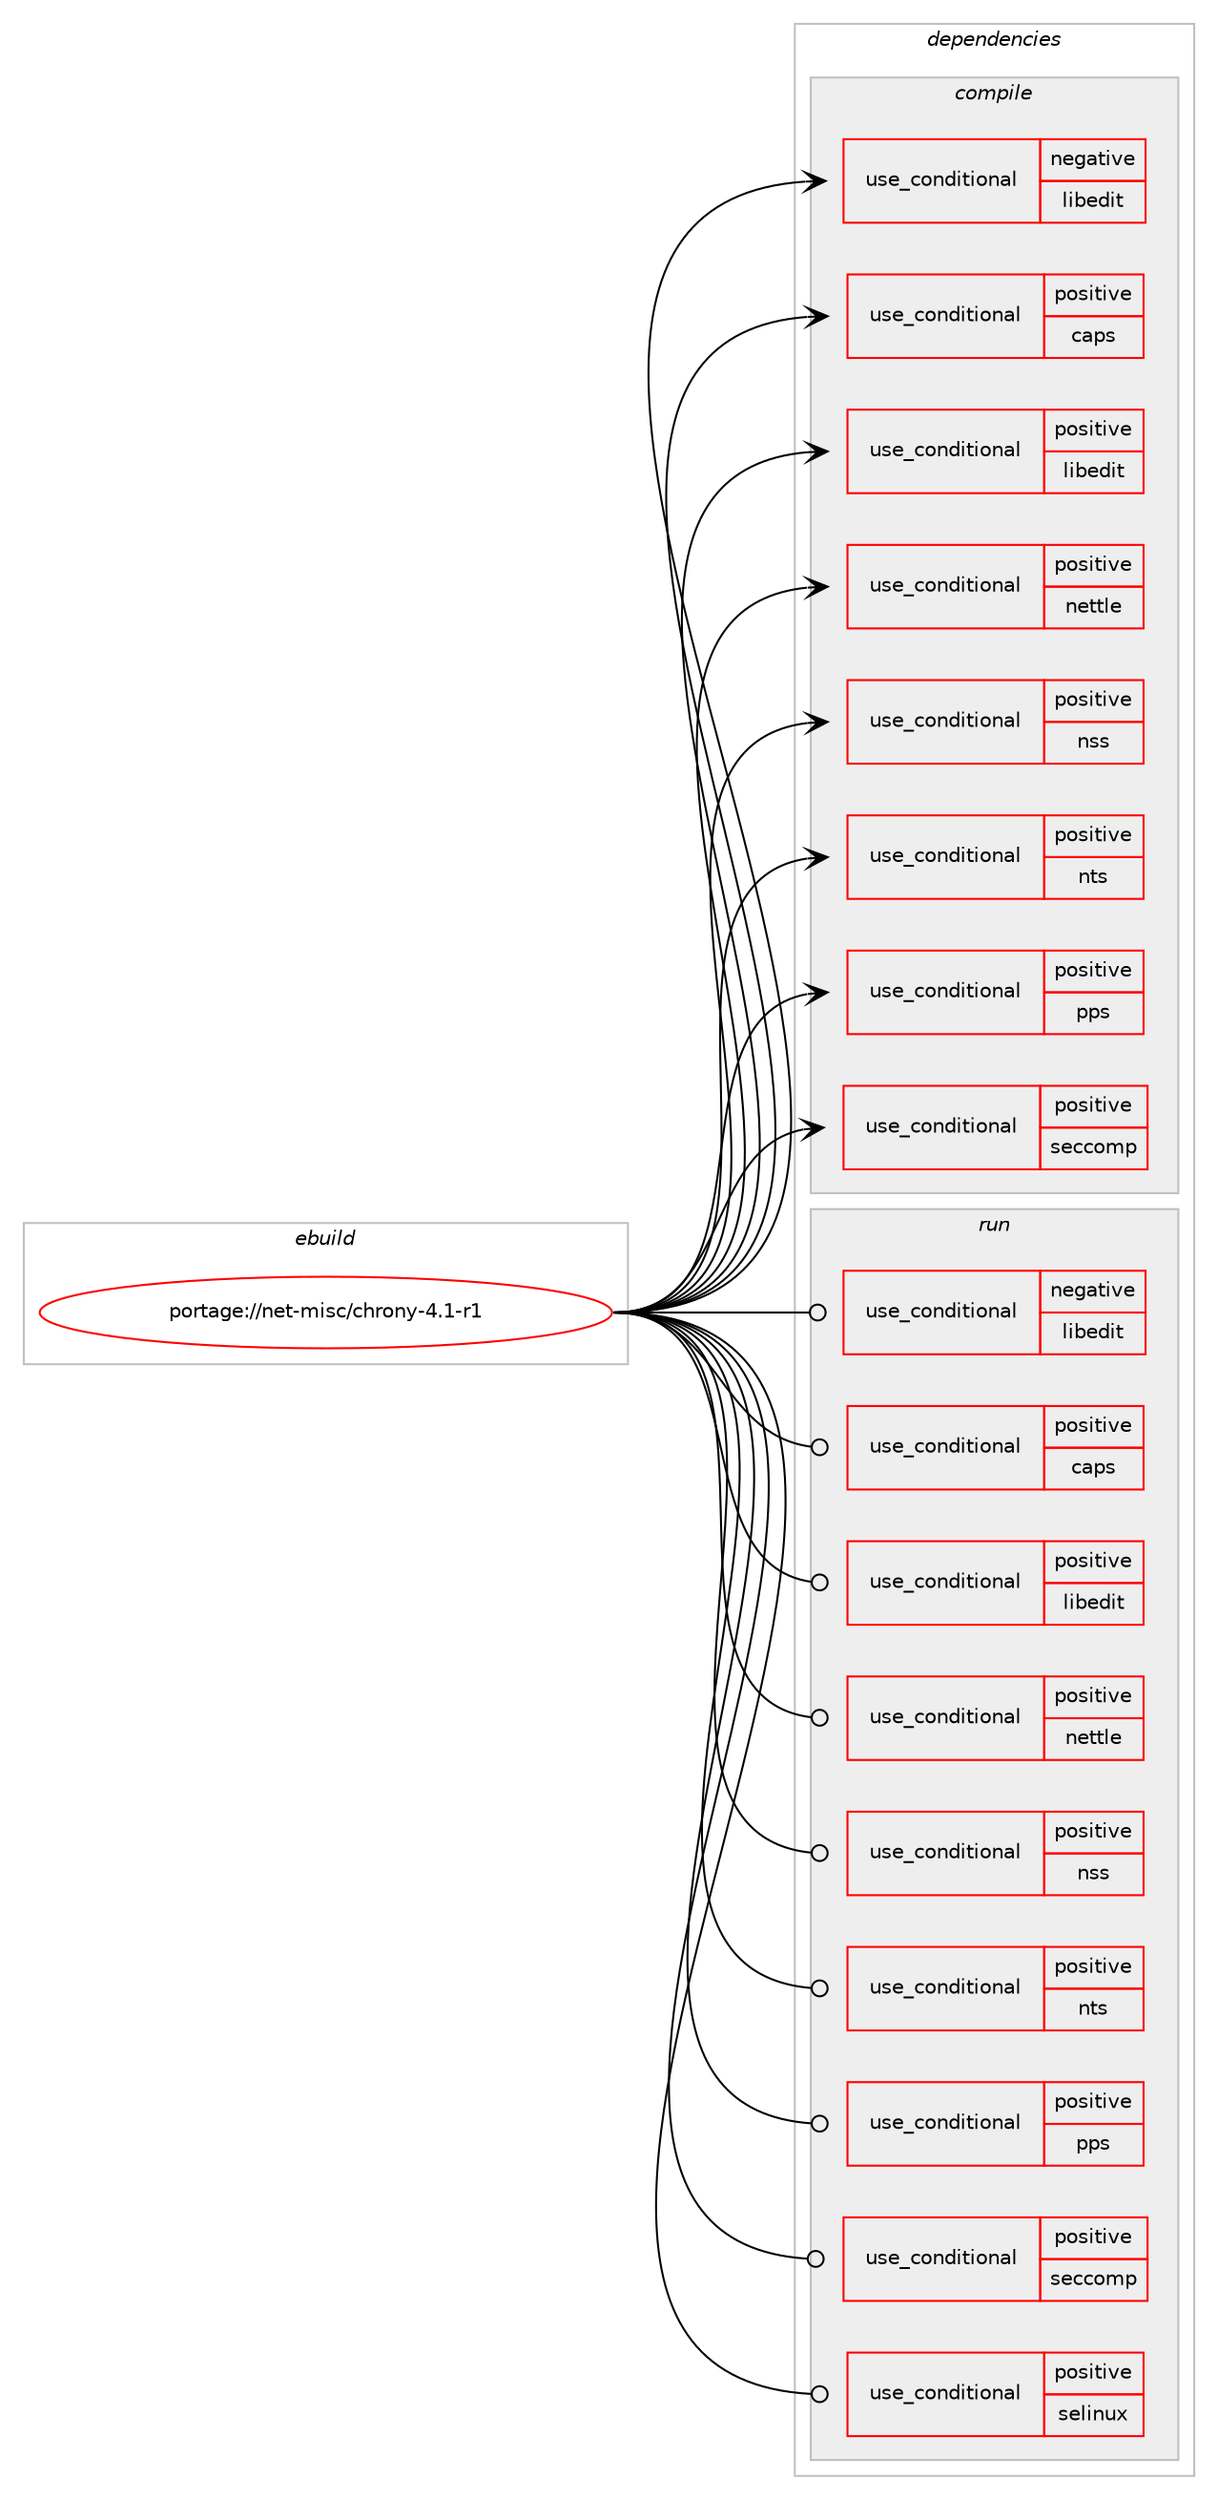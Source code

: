 digraph prolog {

# *************
# Graph options
# *************

newrank=true;
concentrate=true;
compound=true;
graph [rankdir=LR,fontname=Helvetica,fontsize=10,ranksep=1.5];#, ranksep=2.5, nodesep=0.2];
edge  [arrowhead=vee];
node  [fontname=Helvetica,fontsize=10];

# **********
# The ebuild
# **********

subgraph cluster_leftcol {
color=gray;
rank=same;
label=<<i>ebuild</i>>;
id [label="portage://net-misc/chrony-4.1-r1", color=red, width=4, href="../net-misc/chrony-4.1-r1.svg"];
}

# ****************
# The dependencies
# ****************

subgraph cluster_midcol {
color=gray;
label=<<i>dependencies</i>>;
subgraph cluster_compile {
fillcolor="#eeeeee";
style=filled;
label=<<i>compile</i>>;
subgraph cond41 {
dependency99 [label=<<TABLE BORDER="0" CELLBORDER="1" CELLSPACING="0" CELLPADDING="4"><TR><TD ROWSPAN="3" CELLPADDING="10">use_conditional</TD></TR><TR><TD>negative</TD></TR><TR><TD>libedit</TD></TR></TABLE>>, shape=none, color=red];
# *** BEGIN UNKNOWN DEPENDENCY TYPE (TODO) ***
# dependency99 -> package_dependency(portage://net-misc/chrony-4.1-r1,install,no,sys-libs,readline,none,[,,],any_same_slot,[])
# *** END UNKNOWN DEPENDENCY TYPE (TODO) ***

}
id:e -> dependency99:w [weight=20,style="solid",arrowhead="vee"];
subgraph cond42 {
dependency100 [label=<<TABLE BORDER="0" CELLBORDER="1" CELLSPACING="0" CELLPADDING="4"><TR><TD ROWSPAN="3" CELLPADDING="10">use_conditional</TD></TR><TR><TD>positive</TD></TR><TR><TD>caps</TD></TR></TABLE>>, shape=none, color=red];
# *** BEGIN UNKNOWN DEPENDENCY TYPE (TODO) ***
# dependency100 -> package_dependency(portage://net-misc/chrony-4.1-r1,install,no,acct-group,ntp,none,[,,],[],[])
# *** END UNKNOWN DEPENDENCY TYPE (TODO) ***

# *** BEGIN UNKNOWN DEPENDENCY TYPE (TODO) ***
# dependency100 -> package_dependency(portage://net-misc/chrony-4.1-r1,install,no,acct-user,ntp,none,[,,],[],[])
# *** END UNKNOWN DEPENDENCY TYPE (TODO) ***

# *** BEGIN UNKNOWN DEPENDENCY TYPE (TODO) ***
# dependency100 -> package_dependency(portage://net-misc/chrony-4.1-r1,install,no,sys-libs,libcap,none,[,,],[],[])
# *** END UNKNOWN DEPENDENCY TYPE (TODO) ***

}
id:e -> dependency100:w [weight=20,style="solid",arrowhead="vee"];
subgraph cond43 {
dependency101 [label=<<TABLE BORDER="0" CELLBORDER="1" CELLSPACING="0" CELLPADDING="4"><TR><TD ROWSPAN="3" CELLPADDING="10">use_conditional</TD></TR><TR><TD>positive</TD></TR><TR><TD>libedit</TD></TR></TABLE>>, shape=none, color=red];
# *** BEGIN UNKNOWN DEPENDENCY TYPE (TODO) ***
# dependency101 -> package_dependency(portage://net-misc/chrony-4.1-r1,install,no,dev-libs,libedit,none,[,,],[],[])
# *** END UNKNOWN DEPENDENCY TYPE (TODO) ***

}
id:e -> dependency101:w [weight=20,style="solid",arrowhead="vee"];
subgraph cond44 {
dependency102 [label=<<TABLE BORDER="0" CELLBORDER="1" CELLSPACING="0" CELLPADDING="4"><TR><TD ROWSPAN="3" CELLPADDING="10">use_conditional</TD></TR><TR><TD>positive</TD></TR><TR><TD>nettle</TD></TR></TABLE>>, shape=none, color=red];
# *** BEGIN UNKNOWN DEPENDENCY TYPE (TODO) ***
# dependency102 -> package_dependency(portage://net-misc/chrony-4.1-r1,install,no,dev-libs,nettle,none,[,,],any_same_slot,[])
# *** END UNKNOWN DEPENDENCY TYPE (TODO) ***

}
id:e -> dependency102:w [weight=20,style="solid",arrowhead="vee"];
subgraph cond45 {
dependency103 [label=<<TABLE BORDER="0" CELLBORDER="1" CELLSPACING="0" CELLPADDING="4"><TR><TD ROWSPAN="3" CELLPADDING="10">use_conditional</TD></TR><TR><TD>positive</TD></TR><TR><TD>nss</TD></TR></TABLE>>, shape=none, color=red];
# *** BEGIN UNKNOWN DEPENDENCY TYPE (TODO) ***
# dependency103 -> package_dependency(portage://net-misc/chrony-4.1-r1,install,no,dev-libs,nss,none,[,,],any_same_slot,[])
# *** END UNKNOWN DEPENDENCY TYPE (TODO) ***

}
id:e -> dependency103:w [weight=20,style="solid",arrowhead="vee"];
subgraph cond46 {
dependency104 [label=<<TABLE BORDER="0" CELLBORDER="1" CELLSPACING="0" CELLPADDING="4"><TR><TD ROWSPAN="3" CELLPADDING="10">use_conditional</TD></TR><TR><TD>positive</TD></TR><TR><TD>nts</TD></TR></TABLE>>, shape=none, color=red];
# *** BEGIN UNKNOWN DEPENDENCY TYPE (TODO) ***
# dependency104 -> package_dependency(portage://net-misc/chrony-4.1-r1,install,no,net-libs,gnutls,none,[,,],any_same_slot,[])
# *** END UNKNOWN DEPENDENCY TYPE (TODO) ***

}
id:e -> dependency104:w [weight=20,style="solid",arrowhead="vee"];
subgraph cond47 {
dependency105 [label=<<TABLE BORDER="0" CELLBORDER="1" CELLSPACING="0" CELLPADDING="4"><TR><TD ROWSPAN="3" CELLPADDING="10">use_conditional</TD></TR><TR><TD>positive</TD></TR><TR><TD>pps</TD></TR></TABLE>>, shape=none, color=red];
# *** BEGIN UNKNOWN DEPENDENCY TYPE (TODO) ***
# dependency105 -> package_dependency(portage://net-misc/chrony-4.1-r1,install,no,net-misc,pps-tools,none,[,,],[],[])
# *** END UNKNOWN DEPENDENCY TYPE (TODO) ***

}
id:e -> dependency105:w [weight=20,style="solid",arrowhead="vee"];
subgraph cond48 {
dependency106 [label=<<TABLE BORDER="0" CELLBORDER="1" CELLSPACING="0" CELLPADDING="4"><TR><TD ROWSPAN="3" CELLPADDING="10">use_conditional</TD></TR><TR><TD>positive</TD></TR><TR><TD>seccomp</TD></TR></TABLE>>, shape=none, color=red];
# *** BEGIN UNKNOWN DEPENDENCY TYPE (TODO) ***
# dependency106 -> package_dependency(portage://net-misc/chrony-4.1-r1,install,no,sys-libs,libseccomp,none,[,,],[],[])
# *** END UNKNOWN DEPENDENCY TYPE (TODO) ***

}
id:e -> dependency106:w [weight=20,style="solid",arrowhead="vee"];
}
subgraph cluster_compileandrun {
fillcolor="#eeeeee";
style=filled;
label=<<i>compile and run</i>>;
}
subgraph cluster_run {
fillcolor="#eeeeee";
style=filled;
label=<<i>run</i>>;
subgraph cond49 {
dependency107 [label=<<TABLE BORDER="0" CELLBORDER="1" CELLSPACING="0" CELLPADDING="4"><TR><TD ROWSPAN="3" CELLPADDING="10">use_conditional</TD></TR><TR><TD>negative</TD></TR><TR><TD>libedit</TD></TR></TABLE>>, shape=none, color=red];
# *** BEGIN UNKNOWN DEPENDENCY TYPE (TODO) ***
# dependency107 -> package_dependency(portage://net-misc/chrony-4.1-r1,run,no,sys-libs,readline,none,[,,],any_same_slot,[])
# *** END UNKNOWN DEPENDENCY TYPE (TODO) ***

}
id:e -> dependency107:w [weight=20,style="solid",arrowhead="odot"];
subgraph cond50 {
dependency108 [label=<<TABLE BORDER="0" CELLBORDER="1" CELLSPACING="0" CELLPADDING="4"><TR><TD ROWSPAN="3" CELLPADDING="10">use_conditional</TD></TR><TR><TD>positive</TD></TR><TR><TD>caps</TD></TR></TABLE>>, shape=none, color=red];
# *** BEGIN UNKNOWN DEPENDENCY TYPE (TODO) ***
# dependency108 -> package_dependency(portage://net-misc/chrony-4.1-r1,run,no,acct-group,ntp,none,[,,],[],[])
# *** END UNKNOWN DEPENDENCY TYPE (TODO) ***

# *** BEGIN UNKNOWN DEPENDENCY TYPE (TODO) ***
# dependency108 -> package_dependency(portage://net-misc/chrony-4.1-r1,run,no,acct-user,ntp,none,[,,],[],[])
# *** END UNKNOWN DEPENDENCY TYPE (TODO) ***

# *** BEGIN UNKNOWN DEPENDENCY TYPE (TODO) ***
# dependency108 -> package_dependency(portage://net-misc/chrony-4.1-r1,run,no,sys-libs,libcap,none,[,,],[],[])
# *** END UNKNOWN DEPENDENCY TYPE (TODO) ***

}
id:e -> dependency108:w [weight=20,style="solid",arrowhead="odot"];
subgraph cond51 {
dependency109 [label=<<TABLE BORDER="0" CELLBORDER="1" CELLSPACING="0" CELLPADDING="4"><TR><TD ROWSPAN="3" CELLPADDING="10">use_conditional</TD></TR><TR><TD>positive</TD></TR><TR><TD>libedit</TD></TR></TABLE>>, shape=none, color=red];
# *** BEGIN UNKNOWN DEPENDENCY TYPE (TODO) ***
# dependency109 -> package_dependency(portage://net-misc/chrony-4.1-r1,run,no,dev-libs,libedit,none,[,,],[],[])
# *** END UNKNOWN DEPENDENCY TYPE (TODO) ***

}
id:e -> dependency109:w [weight=20,style="solid",arrowhead="odot"];
subgraph cond52 {
dependency110 [label=<<TABLE BORDER="0" CELLBORDER="1" CELLSPACING="0" CELLPADDING="4"><TR><TD ROWSPAN="3" CELLPADDING="10">use_conditional</TD></TR><TR><TD>positive</TD></TR><TR><TD>nettle</TD></TR></TABLE>>, shape=none, color=red];
# *** BEGIN UNKNOWN DEPENDENCY TYPE (TODO) ***
# dependency110 -> package_dependency(portage://net-misc/chrony-4.1-r1,run,no,dev-libs,nettle,none,[,,],any_same_slot,[])
# *** END UNKNOWN DEPENDENCY TYPE (TODO) ***

}
id:e -> dependency110:w [weight=20,style="solid",arrowhead="odot"];
subgraph cond53 {
dependency111 [label=<<TABLE BORDER="0" CELLBORDER="1" CELLSPACING="0" CELLPADDING="4"><TR><TD ROWSPAN="3" CELLPADDING="10">use_conditional</TD></TR><TR><TD>positive</TD></TR><TR><TD>nss</TD></TR></TABLE>>, shape=none, color=red];
# *** BEGIN UNKNOWN DEPENDENCY TYPE (TODO) ***
# dependency111 -> package_dependency(portage://net-misc/chrony-4.1-r1,run,no,dev-libs,nss,none,[,,],any_same_slot,[])
# *** END UNKNOWN DEPENDENCY TYPE (TODO) ***

}
id:e -> dependency111:w [weight=20,style="solid",arrowhead="odot"];
subgraph cond54 {
dependency112 [label=<<TABLE BORDER="0" CELLBORDER="1" CELLSPACING="0" CELLPADDING="4"><TR><TD ROWSPAN="3" CELLPADDING="10">use_conditional</TD></TR><TR><TD>positive</TD></TR><TR><TD>nts</TD></TR></TABLE>>, shape=none, color=red];
# *** BEGIN UNKNOWN DEPENDENCY TYPE (TODO) ***
# dependency112 -> package_dependency(portage://net-misc/chrony-4.1-r1,run,no,net-libs,gnutls,none,[,,],any_same_slot,[])
# *** END UNKNOWN DEPENDENCY TYPE (TODO) ***

}
id:e -> dependency112:w [weight=20,style="solid",arrowhead="odot"];
subgraph cond55 {
dependency113 [label=<<TABLE BORDER="0" CELLBORDER="1" CELLSPACING="0" CELLPADDING="4"><TR><TD ROWSPAN="3" CELLPADDING="10">use_conditional</TD></TR><TR><TD>positive</TD></TR><TR><TD>pps</TD></TR></TABLE>>, shape=none, color=red];
# *** BEGIN UNKNOWN DEPENDENCY TYPE (TODO) ***
# dependency113 -> package_dependency(portage://net-misc/chrony-4.1-r1,run,no,net-misc,pps-tools,none,[,,],[],[])
# *** END UNKNOWN DEPENDENCY TYPE (TODO) ***

}
id:e -> dependency113:w [weight=20,style="solid",arrowhead="odot"];
subgraph cond56 {
dependency114 [label=<<TABLE BORDER="0" CELLBORDER="1" CELLSPACING="0" CELLPADDING="4"><TR><TD ROWSPAN="3" CELLPADDING="10">use_conditional</TD></TR><TR><TD>positive</TD></TR><TR><TD>seccomp</TD></TR></TABLE>>, shape=none, color=red];
# *** BEGIN UNKNOWN DEPENDENCY TYPE (TODO) ***
# dependency114 -> package_dependency(portage://net-misc/chrony-4.1-r1,run,no,sys-libs,libseccomp,none,[,,],[],[])
# *** END UNKNOWN DEPENDENCY TYPE (TODO) ***

}
id:e -> dependency114:w [weight=20,style="solid",arrowhead="odot"];
subgraph cond57 {
dependency115 [label=<<TABLE BORDER="0" CELLBORDER="1" CELLSPACING="0" CELLPADDING="4"><TR><TD ROWSPAN="3" CELLPADDING="10">use_conditional</TD></TR><TR><TD>positive</TD></TR><TR><TD>selinux</TD></TR></TABLE>>, shape=none, color=red];
# *** BEGIN UNKNOWN DEPENDENCY TYPE (TODO) ***
# dependency115 -> package_dependency(portage://net-misc/chrony-4.1-r1,run,no,sec-policy,selinux-chronyd,none,[,,],[],[])
# *** END UNKNOWN DEPENDENCY TYPE (TODO) ***

}
id:e -> dependency115:w [weight=20,style="solid",arrowhead="odot"];
# *** BEGIN UNKNOWN DEPENDENCY TYPE (TODO) ***
# id -> package_dependency(portage://net-misc/chrony-4.1-r1,run,no,virtual,tmpfiles,none,[,,],[],[])
# *** END UNKNOWN DEPENDENCY TYPE (TODO) ***

}
}

# **************
# The candidates
# **************

subgraph cluster_choices {
rank=same;
color=gray;
label=<<i>candidates</i>>;

}

}
